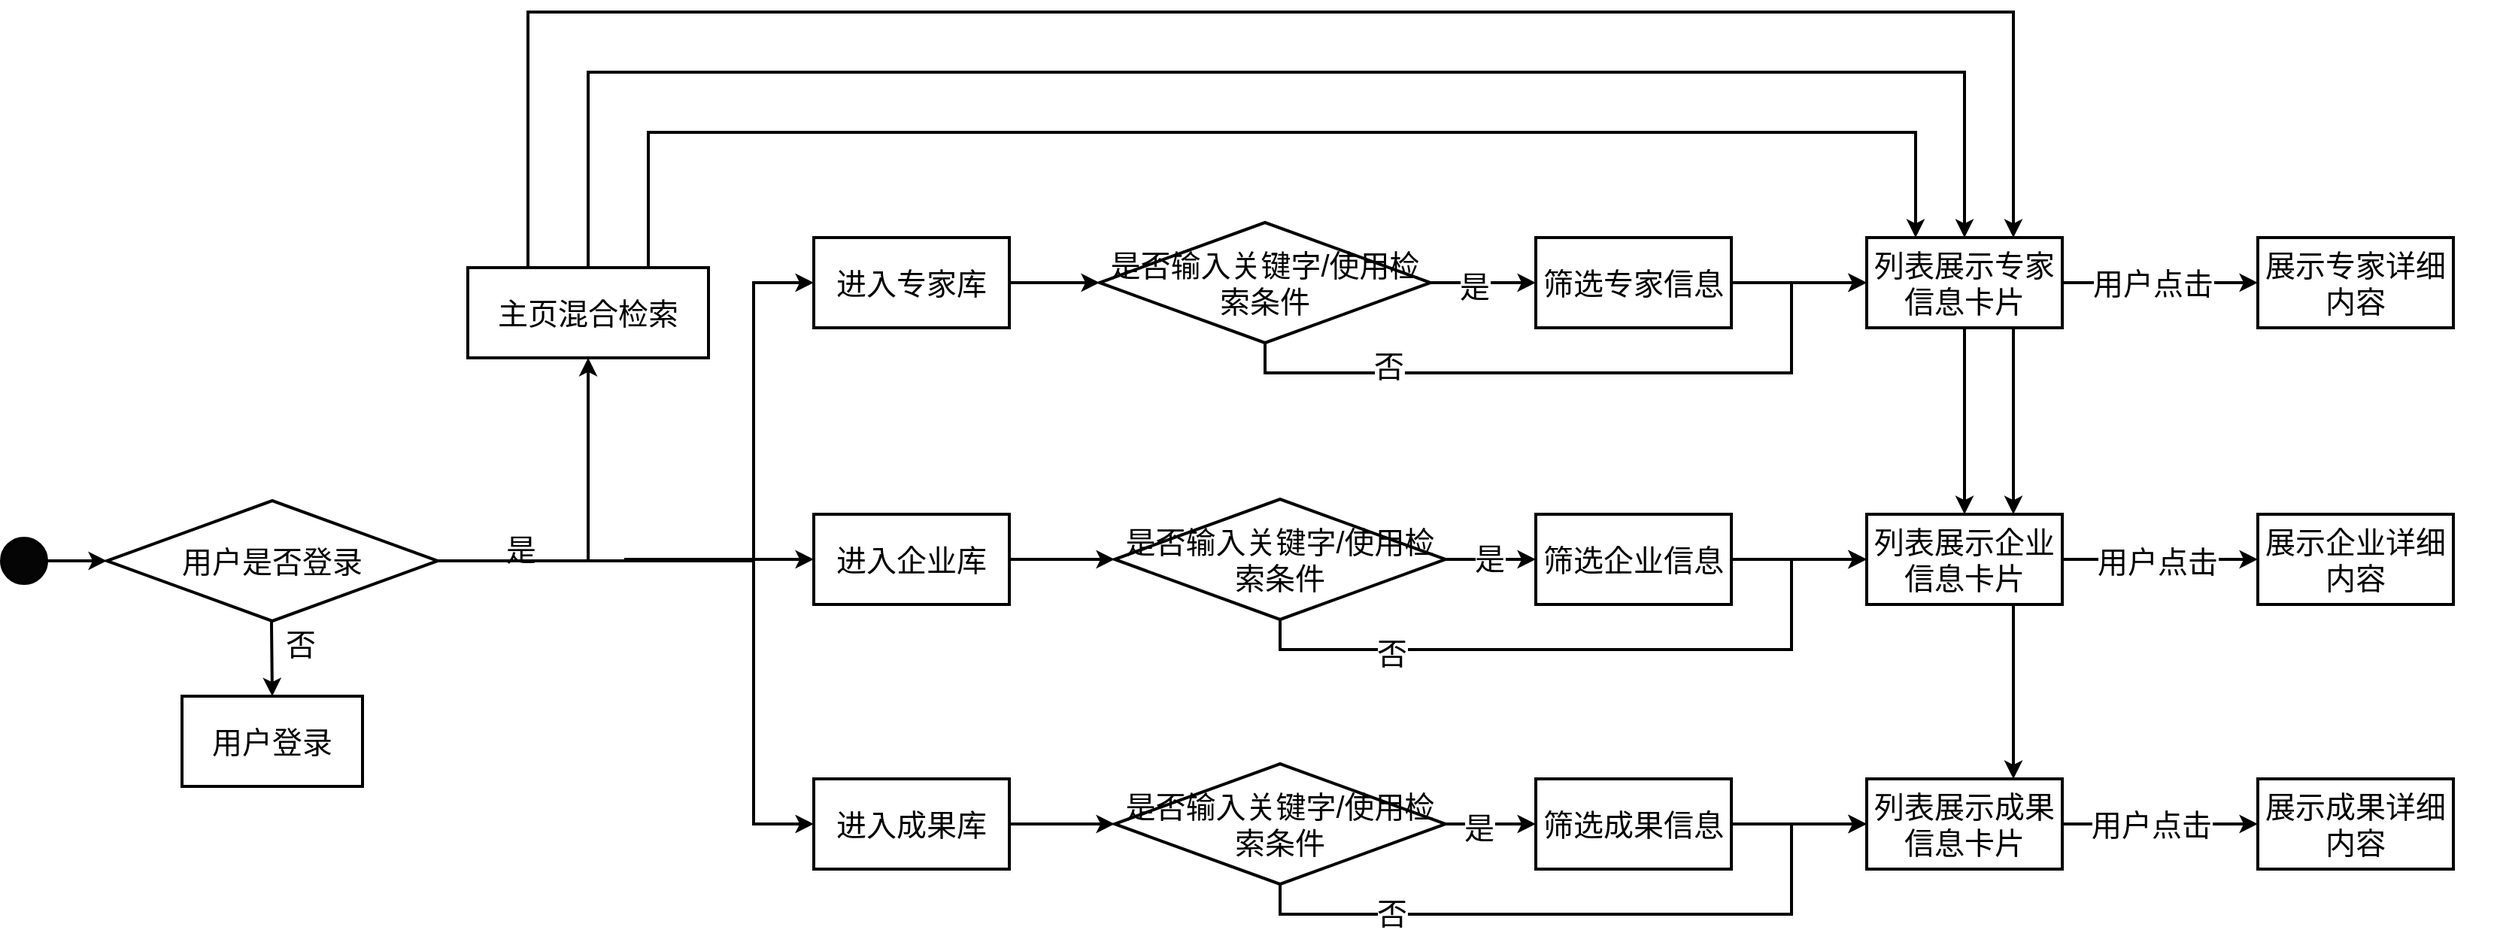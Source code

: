 <mxfile version="24.1.0" type="github">
  <diagram id="6a731a19-8d31-9384-78a2-239565b7b9f0" name="Page-1">
    <mxGraphModel dx="1892" dy="1346" grid="1" gridSize="10" guides="1" tooltips="1" connect="1" arrows="1" fold="1" page="1" pageScale="1" pageWidth="1169" pageHeight="827" background="none" math="0" shadow="0">
      <root>
        <mxCell id="0" />
        <mxCell id="1" parent="0" />
        <mxCell id="HjFKRSdiYvEhEO2Qcr20-55" value="" style="ellipse;whiteSpace=wrap;html=1;aspect=fixed;fillColor=#050505;strokeWidth=2;fontSize=20;" vertex="1" parent="1">
          <mxGeometry x="20" y="400" width="30" height="30" as="geometry" />
        </mxCell>
        <mxCell id="HjFKRSdiYvEhEO2Qcr20-96" style="edgeStyle=orthogonalEdgeStyle;rounded=0;orthogonalLoop=1;jettySize=auto;html=1;exitX=1;exitY=0.5;exitDx=0;exitDy=0;entryX=0;entryY=0.5;entryDx=0;entryDy=0;fontSize=20;strokeWidth=2;" edge="1" parent="1" source="HjFKRSdiYvEhEO2Qcr20-56" target="HjFKRSdiYvEhEO2Qcr20-67">
          <mxGeometry relative="1" as="geometry" />
        </mxCell>
        <mxCell id="HjFKRSdiYvEhEO2Qcr20-98" style="edgeStyle=orthogonalEdgeStyle;rounded=0;orthogonalLoop=1;jettySize=auto;html=1;exitX=1;exitY=0.5;exitDx=0;exitDy=0;entryX=0.5;entryY=1;entryDx=0;entryDy=0;fontSize=20;strokeWidth=2;" edge="1" parent="1" source="HjFKRSdiYvEhEO2Qcr20-56" target="HjFKRSdiYvEhEO2Qcr20-63">
          <mxGeometry relative="1" as="geometry" />
        </mxCell>
        <mxCell id="HjFKRSdiYvEhEO2Qcr20-99" value="是" style="edgeLabel;html=1;align=center;verticalAlign=middle;resizable=0;points=[];fontSize=20;" vertex="1" connectable="0" parent="HjFKRSdiYvEhEO2Qcr20-98">
          <mxGeometry x="-0.545" y="8" relative="1" as="geometry">
            <mxPoint x="1" as="offset" />
          </mxGeometry>
        </mxCell>
        <mxCell id="HjFKRSdiYvEhEO2Qcr20-100" style="edgeStyle=orthogonalEdgeStyle;rounded=0;orthogonalLoop=1;jettySize=auto;html=1;exitX=1;exitY=0.5;exitDx=0;exitDy=0;entryX=0;entryY=0.5;entryDx=0;entryDy=0;fontSize=20;strokeWidth=2;" edge="1" parent="1" source="HjFKRSdiYvEhEO2Qcr20-56" target="HjFKRSdiYvEhEO2Qcr20-69">
          <mxGeometry relative="1" as="geometry">
            <Array as="points">
              <mxPoint x="520" y="415" />
              <mxPoint x="520" y="590" />
            </Array>
          </mxGeometry>
        </mxCell>
        <mxCell id="HjFKRSdiYvEhEO2Qcr20-101" style="edgeStyle=orthogonalEdgeStyle;rounded=0;orthogonalLoop=1;jettySize=auto;html=1;exitX=1;exitY=0.5;exitDx=0;exitDy=0;entryX=0;entryY=0.5;entryDx=0;entryDy=0;fontSize=20;strokeWidth=2;" edge="1" parent="1">
          <mxGeometry relative="1" as="geometry">
            <mxPoint x="310" y="415.0" as="sourcePoint" />
            <mxPoint x="560" y="230" as="targetPoint" />
            <Array as="points">
              <mxPoint x="520" y="415" />
              <mxPoint x="520" y="230" />
            </Array>
          </mxGeometry>
        </mxCell>
        <mxCell id="HjFKRSdiYvEhEO2Qcr20-56" value="&lt;font style=&quot;font-size: 20px;&quot;&gt;用户是否登录&lt;/font&gt;" style="rhombus;whiteSpace=wrap;html=1;strokeWidth=2;fontSize=20;" vertex="1" parent="1">
          <mxGeometry x="90" y="375" width="220" height="80" as="geometry" />
        </mxCell>
        <mxCell id="HjFKRSdiYvEhEO2Qcr20-57" value="" style="group;strokeWidth=2;fontSize=20;" vertex="1" connectable="0" parent="1">
          <mxGeometry x="140" y="505" width="120" height="60" as="geometry" />
        </mxCell>
        <mxCell id="HjFKRSdiYvEhEO2Qcr20-58" value="&lt;font style=&quot;font-size: 20px;&quot;&gt;用户登录&lt;/font&gt;" style="rounded=0;whiteSpace=wrap;html=1;strokeWidth=2;fontSize=20;" vertex="1" parent="HjFKRSdiYvEhEO2Qcr20-57">
          <mxGeometry width="120" height="60" as="geometry" />
        </mxCell>
        <mxCell id="HjFKRSdiYvEhEO2Qcr20-59" value="" style="endArrow=classic;html=1;rounded=0;entryX=0.5;entryY=0;entryDx=0;entryDy=0;strokeWidth=2;fontSize=20;" edge="1" parent="1" target="HjFKRSdiYvEhEO2Qcr20-58">
          <mxGeometry width="50" height="50" relative="1" as="geometry">
            <mxPoint x="199.47" y="455" as="sourcePoint" />
            <mxPoint x="539.47" y="615" as="targetPoint" />
          </mxGeometry>
        </mxCell>
        <mxCell id="HjFKRSdiYvEhEO2Qcr20-60" value="&lt;font style=&quot;font-size: 20px;&quot;&gt;否&lt;/font&gt;" style="text;html=1;align=center;verticalAlign=middle;whiteSpace=wrap;rounded=0;strokeWidth=2;fontSize=20;" vertex="1" parent="1">
          <mxGeometry x="189.47" y="455" width="60" height="30" as="geometry" />
        </mxCell>
        <mxCell id="HjFKRSdiYvEhEO2Qcr20-61" value="" style="endArrow=classic;html=1;rounded=0;exitX=1;exitY=0.5;exitDx=0;exitDy=0;entryX=0;entryY=0.5;entryDx=0;entryDy=0;strokeWidth=2;fontSize=20;" edge="1" parent="1" source="HjFKRSdiYvEhEO2Qcr20-55" target="HjFKRSdiYvEhEO2Qcr20-56">
          <mxGeometry width="50" height="50" relative="1" as="geometry">
            <mxPoint x="360" y="570" as="sourcePoint" />
            <mxPoint x="410" y="520" as="targetPoint" />
          </mxGeometry>
        </mxCell>
        <mxCell id="HjFKRSdiYvEhEO2Qcr20-62" value="" style="group;strokeWidth=2;fontSize=20;" vertex="1" connectable="0" parent="1">
          <mxGeometry x="330" y="220" width="160" height="60" as="geometry" />
        </mxCell>
        <mxCell id="HjFKRSdiYvEhEO2Qcr20-63" value="&lt;font style=&quot;font-size: 20px;&quot;&gt;主页混合检索&lt;/font&gt;" style="rounded=0;whiteSpace=wrap;html=1;strokeWidth=2;fontSize=20;" vertex="1" parent="HjFKRSdiYvEhEO2Qcr20-62">
          <mxGeometry width="160" height="60" as="geometry" />
        </mxCell>
        <mxCell id="HjFKRSdiYvEhEO2Qcr20-64" value="" style="group;strokeWidth=2;fontSize=20;" vertex="1" connectable="0" parent="1">
          <mxGeometry x="560" y="200" width="160" height="60" as="geometry" />
        </mxCell>
        <mxCell id="HjFKRSdiYvEhEO2Qcr20-65" value="&lt;font style=&quot;font-size: 20px;&quot;&gt;进入专家库&lt;/font&gt;" style="rounded=0;whiteSpace=wrap;html=1;strokeWidth=2;fontSize=20;" vertex="1" parent="HjFKRSdiYvEhEO2Qcr20-64">
          <mxGeometry width="130" height="60" as="geometry" />
        </mxCell>
        <mxCell id="HjFKRSdiYvEhEO2Qcr20-66" value="" style="group;strokeWidth=2;fontSize=20;" vertex="1" connectable="0" parent="1">
          <mxGeometry x="560" y="384" width="160" height="60" as="geometry" />
        </mxCell>
        <mxCell id="HjFKRSdiYvEhEO2Qcr20-67" value="&lt;font style=&quot;font-size: 20px;&quot;&gt;进入企业库&lt;/font&gt;" style="rounded=0;whiteSpace=wrap;html=1;strokeWidth=2;fontSize=20;" vertex="1" parent="HjFKRSdiYvEhEO2Qcr20-66">
          <mxGeometry width="130" height="60" as="geometry" />
        </mxCell>
        <mxCell id="HjFKRSdiYvEhEO2Qcr20-68" value="" style="group;strokeWidth=2;fontSize=20;" vertex="1" connectable="0" parent="1">
          <mxGeometry x="560" y="560" width="160" height="60" as="geometry" />
        </mxCell>
        <mxCell id="HjFKRSdiYvEhEO2Qcr20-69" value="&lt;font style=&quot;font-size: 20px;&quot;&gt;进入成果库&lt;/font&gt;" style="rounded=0;whiteSpace=wrap;html=1;strokeWidth=2;fontSize=20;" vertex="1" parent="HjFKRSdiYvEhEO2Qcr20-68">
          <mxGeometry width="130" height="60" as="geometry" />
        </mxCell>
        <mxCell id="HjFKRSdiYvEhEO2Qcr20-104" style="edgeStyle=orthogonalEdgeStyle;rounded=0;orthogonalLoop=1;jettySize=auto;html=1;exitX=1;exitY=0.5;exitDx=0;exitDy=0;entryX=0;entryY=0.5;entryDx=0;entryDy=0;fontSize=20;strokeWidth=2;" edge="1" parent="1" source="HjFKRSdiYvEhEO2Qcr20-71" target="HjFKRSdiYvEhEO2Qcr20-75">
          <mxGeometry relative="1" as="geometry" />
        </mxCell>
        <mxCell id="HjFKRSdiYvEhEO2Qcr20-123" value="是" style="edgeLabel;html=1;align=center;verticalAlign=middle;resizable=0;points=[];fontSize=20;" vertex="1" connectable="0" parent="HjFKRSdiYvEhEO2Qcr20-104">
          <mxGeometry x="-0.185" y="-2" relative="1" as="geometry">
            <mxPoint as="offset" />
          </mxGeometry>
        </mxCell>
        <mxCell id="HjFKRSdiYvEhEO2Qcr20-112" style="edgeStyle=orthogonalEdgeStyle;rounded=0;orthogonalLoop=1;jettySize=auto;html=1;exitX=0.5;exitY=1;exitDx=0;exitDy=0;entryX=0;entryY=0.5;entryDx=0;entryDy=0;fontSize=20;strokeWidth=2;" edge="1" parent="1" source="HjFKRSdiYvEhEO2Qcr20-71" target="HjFKRSdiYvEhEO2Qcr20-81">
          <mxGeometry relative="1" as="geometry">
            <Array as="points">
              <mxPoint x="860" y="290" />
              <mxPoint x="1210" y="290" />
              <mxPoint x="1210" y="230" />
            </Array>
          </mxGeometry>
        </mxCell>
        <mxCell id="HjFKRSdiYvEhEO2Qcr20-122" value="否" style="edgeLabel;html=1;align=center;verticalAlign=middle;resizable=0;points=[];fontSize=20;" vertex="1" connectable="0" parent="HjFKRSdiYvEhEO2Qcr20-112">
          <mxGeometry x="-0.578" y="5" relative="1" as="geometry">
            <mxPoint as="offset" />
          </mxGeometry>
        </mxCell>
        <mxCell id="HjFKRSdiYvEhEO2Qcr20-71" value="&lt;font style=&quot;font-size: 20px;&quot;&gt;是否输入关键字/使用检索条件&lt;/font&gt;" style="rhombus;whiteSpace=wrap;html=1;strokeWidth=2;fontSize=20;" vertex="1" parent="1">
          <mxGeometry x="750" y="190" width="220" height="80" as="geometry" />
        </mxCell>
        <mxCell id="HjFKRSdiYvEhEO2Qcr20-107" style="edgeStyle=orthogonalEdgeStyle;rounded=0;orthogonalLoop=1;jettySize=auto;html=1;exitX=1;exitY=0.5;exitDx=0;exitDy=0;entryX=0;entryY=0.5;entryDx=0;entryDy=0;fontSize=20;strokeWidth=2;" edge="1" parent="1" source="HjFKRSdiYvEhEO2Qcr20-72" target="HjFKRSdiYvEhEO2Qcr20-77">
          <mxGeometry relative="1" as="geometry" />
        </mxCell>
        <mxCell id="HjFKRSdiYvEhEO2Qcr20-126" value="是" style="edgeLabel;html=1;align=center;verticalAlign=middle;resizable=0;points=[];fontSize=20;" vertex="1" connectable="0" parent="HjFKRSdiYvEhEO2Qcr20-107">
          <mxGeometry x="-0.049" y="1" relative="1" as="geometry">
            <mxPoint as="offset" />
          </mxGeometry>
        </mxCell>
        <mxCell id="HjFKRSdiYvEhEO2Qcr20-114" style="edgeStyle=orthogonalEdgeStyle;rounded=0;orthogonalLoop=1;jettySize=auto;html=1;exitX=0.5;exitY=1;exitDx=0;exitDy=0;entryX=0;entryY=0.5;entryDx=0;entryDy=0;fontSize=20;strokeWidth=2;" edge="1" parent="1" source="HjFKRSdiYvEhEO2Qcr20-72" target="HjFKRSdiYvEhEO2Qcr20-83">
          <mxGeometry relative="1" as="geometry">
            <Array as="points">
              <mxPoint x="870" y="474" />
              <mxPoint x="1210" y="474" />
              <mxPoint x="1210" y="414" />
            </Array>
          </mxGeometry>
        </mxCell>
        <mxCell id="HjFKRSdiYvEhEO2Qcr20-124" value="否" style="edgeLabel;html=1;align=center;verticalAlign=middle;resizable=0;points=[];fontSize=20;" vertex="1" connectable="0" parent="HjFKRSdiYvEhEO2Qcr20-114">
          <mxGeometry x="-0.599" y="-2" relative="1" as="geometry">
            <mxPoint as="offset" />
          </mxGeometry>
        </mxCell>
        <mxCell id="HjFKRSdiYvEhEO2Qcr20-72" value="&lt;font style=&quot;font-size: 20px;&quot;&gt;是否输入关键字/使用检索条件&lt;/font&gt;" style="rhombus;whiteSpace=wrap;html=1;strokeWidth=2;fontSize=20;" vertex="1" parent="1">
          <mxGeometry x="760" y="374" width="220" height="80" as="geometry" />
        </mxCell>
        <mxCell id="HjFKRSdiYvEhEO2Qcr20-108" style="edgeStyle=orthogonalEdgeStyle;rounded=0;orthogonalLoop=1;jettySize=auto;html=1;exitX=1;exitY=0.5;exitDx=0;exitDy=0;entryX=0;entryY=0.5;entryDx=0;entryDy=0;fontSize=20;strokeWidth=2;" edge="1" parent="1" source="HjFKRSdiYvEhEO2Qcr20-73" target="HjFKRSdiYvEhEO2Qcr20-79">
          <mxGeometry relative="1" as="geometry" />
        </mxCell>
        <mxCell id="HjFKRSdiYvEhEO2Qcr20-127" value="是" style="edgeLabel;html=1;align=center;verticalAlign=middle;resizable=0;points=[];fontSize=20;" vertex="1" connectable="0" parent="HjFKRSdiYvEhEO2Qcr20-108">
          <mxGeometry x="-0.287" y="-2" relative="1" as="geometry">
            <mxPoint as="offset" />
          </mxGeometry>
        </mxCell>
        <mxCell id="HjFKRSdiYvEhEO2Qcr20-115" style="edgeStyle=orthogonalEdgeStyle;rounded=0;orthogonalLoop=1;jettySize=auto;html=1;exitX=0.5;exitY=1;exitDx=0;exitDy=0;entryX=0;entryY=0.5;entryDx=0;entryDy=0;fontSize=20;strokeWidth=2;" edge="1" parent="1" source="HjFKRSdiYvEhEO2Qcr20-73" target="HjFKRSdiYvEhEO2Qcr20-85">
          <mxGeometry relative="1" as="geometry">
            <Array as="points">
              <mxPoint x="870" y="650" />
              <mxPoint x="1210" y="650" />
              <mxPoint x="1210" y="590" />
            </Array>
          </mxGeometry>
        </mxCell>
        <mxCell id="HjFKRSdiYvEhEO2Qcr20-125" value="否" style="edgeLabel;html=1;align=center;verticalAlign=middle;resizable=0;points=[];fontSize=20;" vertex="1" connectable="0" parent="HjFKRSdiYvEhEO2Qcr20-115">
          <mxGeometry x="-0.599" y="1" relative="1" as="geometry">
            <mxPoint as="offset" />
          </mxGeometry>
        </mxCell>
        <mxCell id="HjFKRSdiYvEhEO2Qcr20-73" value="&lt;font style=&quot;font-size: 20px;&quot;&gt;是否输入关键字/使用检索条件&lt;/font&gt;" style="rhombus;whiteSpace=wrap;html=1;strokeWidth=2;fontSize=20;" vertex="1" parent="1">
          <mxGeometry x="760" y="550" width="220" height="80" as="geometry" />
        </mxCell>
        <mxCell id="HjFKRSdiYvEhEO2Qcr20-74" value="" style="group;strokeWidth=2;fontSize=20;" vertex="1" connectable="0" parent="1">
          <mxGeometry x="1040" y="200" width="160" height="60" as="geometry" />
        </mxCell>
        <mxCell id="HjFKRSdiYvEhEO2Qcr20-75" value="&lt;font style=&quot;font-size: 20px;&quot;&gt;筛选专家信息&lt;/font&gt;" style="rounded=0;whiteSpace=wrap;html=1;strokeWidth=2;fontSize=20;" vertex="1" parent="HjFKRSdiYvEhEO2Qcr20-74">
          <mxGeometry width="130" height="60" as="geometry" />
        </mxCell>
        <mxCell id="HjFKRSdiYvEhEO2Qcr20-76" value="" style="group;strokeWidth=2;fontSize=20;" vertex="1" connectable="0" parent="1">
          <mxGeometry x="1040" y="384" width="160" height="60" as="geometry" />
        </mxCell>
        <mxCell id="HjFKRSdiYvEhEO2Qcr20-77" value="&lt;font style=&quot;font-size: 20px;&quot;&gt;筛选企业信息&lt;/font&gt;" style="rounded=0;whiteSpace=wrap;html=1;strokeWidth=2;fontSize=20;" vertex="1" parent="HjFKRSdiYvEhEO2Qcr20-76">
          <mxGeometry width="130" height="60" as="geometry" />
        </mxCell>
        <mxCell id="HjFKRSdiYvEhEO2Qcr20-78" value="" style="group;strokeWidth=2;fontSize=20;" vertex="1" connectable="0" parent="1">
          <mxGeometry x="1040" y="560" width="160" height="60" as="geometry" />
        </mxCell>
        <mxCell id="HjFKRSdiYvEhEO2Qcr20-79" value="&lt;font style=&quot;font-size: 20px;&quot;&gt;筛选成果信息&lt;/font&gt;" style="rounded=0;whiteSpace=wrap;html=1;strokeWidth=2;fontSize=20;" vertex="1" parent="HjFKRSdiYvEhEO2Qcr20-78">
          <mxGeometry width="130" height="60" as="geometry" />
        </mxCell>
        <mxCell id="HjFKRSdiYvEhEO2Qcr20-80" value="" style="group;strokeWidth=2;fontSize=20;" vertex="1" connectable="0" parent="1">
          <mxGeometry x="1260" y="200" width="160" height="60" as="geometry" />
        </mxCell>
        <mxCell id="HjFKRSdiYvEhEO2Qcr20-81" value="&lt;font style=&quot;font-size: 20px;&quot;&gt;列表展示专家信息卡片&lt;/font&gt;" style="rounded=0;whiteSpace=wrap;html=1;strokeWidth=2;fontSize=20;" vertex="1" parent="HjFKRSdiYvEhEO2Qcr20-80">
          <mxGeometry width="130" height="60" as="geometry" />
        </mxCell>
        <mxCell id="HjFKRSdiYvEhEO2Qcr20-82" value="" style="group;strokeWidth=2;fontSize=20;" vertex="1" connectable="0" parent="1">
          <mxGeometry x="1260" y="384" width="160" height="60" as="geometry" />
        </mxCell>
        <mxCell id="HjFKRSdiYvEhEO2Qcr20-83" value="&lt;font style=&quot;font-size: 20px;&quot;&gt;列表展示企业信息卡片&lt;/font&gt;" style="rounded=0;whiteSpace=wrap;html=1;strokeWidth=2;fontSize=20;" vertex="1" parent="HjFKRSdiYvEhEO2Qcr20-82">
          <mxGeometry width="130" height="60" as="geometry" />
        </mxCell>
        <mxCell id="HjFKRSdiYvEhEO2Qcr20-84" value="" style="group;strokeWidth=2;fontSize=20;" vertex="1" connectable="0" parent="1">
          <mxGeometry x="1260" y="560" width="160" height="60" as="geometry" />
        </mxCell>
        <mxCell id="HjFKRSdiYvEhEO2Qcr20-85" value="&lt;font style=&quot;font-size: 20px;&quot;&gt;列表展示成果信息卡片&lt;/font&gt;" style="rounded=0;whiteSpace=wrap;html=1;strokeWidth=2;fontSize=20;" vertex="1" parent="HjFKRSdiYvEhEO2Qcr20-84">
          <mxGeometry width="130" height="60" as="geometry" />
        </mxCell>
        <mxCell id="HjFKRSdiYvEhEO2Qcr20-90" value="" style="group;strokeWidth=2;fontSize=20;" vertex="1" connectable="0" parent="1">
          <mxGeometry x="1520" y="200" width="160" height="60" as="geometry" />
        </mxCell>
        <mxCell id="HjFKRSdiYvEhEO2Qcr20-91" value="&lt;font style=&quot;font-size: 20px;&quot;&gt;展示专家详细内容&lt;/font&gt;" style="rounded=0;whiteSpace=wrap;html=1;strokeWidth=2;fontSize=20;" vertex="1" parent="HjFKRSdiYvEhEO2Qcr20-90">
          <mxGeometry width="130" height="60" as="geometry" />
        </mxCell>
        <mxCell id="HjFKRSdiYvEhEO2Qcr20-92" value="" style="group;strokeWidth=2;fontSize=20;" vertex="1" connectable="0" parent="1">
          <mxGeometry x="1520" y="384" width="160" height="60" as="geometry" />
        </mxCell>
        <mxCell id="HjFKRSdiYvEhEO2Qcr20-93" value="&lt;font style=&quot;font-size: 20px;&quot;&gt;展示企业详细内容&lt;/font&gt;" style="rounded=0;whiteSpace=wrap;html=1;strokeWidth=2;fontSize=20;" vertex="1" parent="HjFKRSdiYvEhEO2Qcr20-92">
          <mxGeometry width="130" height="60" as="geometry" />
        </mxCell>
        <mxCell id="HjFKRSdiYvEhEO2Qcr20-94" value="" style="group;strokeWidth=2;fontSize=20;" vertex="1" connectable="0" parent="1">
          <mxGeometry x="1520" y="560" width="160" height="60" as="geometry" />
        </mxCell>
        <mxCell id="HjFKRSdiYvEhEO2Qcr20-95" value="&lt;font style=&quot;font-size: 20px;&quot;&gt;展示成果详细内容&lt;/font&gt;" style="rounded=0;whiteSpace=wrap;html=1;strokeWidth=2;fontSize=20;" vertex="1" parent="HjFKRSdiYvEhEO2Qcr20-94">
          <mxGeometry width="130" height="60" as="geometry" />
        </mxCell>
        <mxCell id="HjFKRSdiYvEhEO2Qcr20-102" style="edgeStyle=orthogonalEdgeStyle;rounded=0;orthogonalLoop=1;jettySize=auto;html=1;exitX=1;exitY=0.5;exitDx=0;exitDy=0;entryX=0;entryY=0.5;entryDx=0;entryDy=0;fontSize=20;strokeWidth=2;" edge="1" parent="1" source="HjFKRSdiYvEhEO2Qcr20-65" target="HjFKRSdiYvEhEO2Qcr20-71">
          <mxGeometry relative="1" as="geometry" />
        </mxCell>
        <mxCell id="HjFKRSdiYvEhEO2Qcr20-103" style="edgeStyle=orthogonalEdgeStyle;rounded=0;orthogonalLoop=1;jettySize=auto;html=1;exitX=1;exitY=0.5;exitDx=0;exitDy=0;entryX=0;entryY=0.5;entryDx=0;entryDy=0;fontSize=20;strokeWidth=2;" edge="1" parent="1" source="HjFKRSdiYvEhEO2Qcr20-67" target="HjFKRSdiYvEhEO2Qcr20-72">
          <mxGeometry relative="1" as="geometry" />
        </mxCell>
        <mxCell id="HjFKRSdiYvEhEO2Qcr20-105" style="edgeStyle=orthogonalEdgeStyle;rounded=0;orthogonalLoop=1;jettySize=auto;html=1;exitX=1;exitY=0.5;exitDx=0;exitDy=0;entryX=0;entryY=0.5;entryDx=0;entryDy=0;fontSize=20;strokeWidth=2;" edge="1" parent="1" source="HjFKRSdiYvEhEO2Qcr20-75" target="HjFKRSdiYvEhEO2Qcr20-81">
          <mxGeometry relative="1" as="geometry" />
        </mxCell>
        <mxCell id="HjFKRSdiYvEhEO2Qcr20-109" style="edgeStyle=orthogonalEdgeStyle;rounded=0;orthogonalLoop=1;jettySize=auto;html=1;exitX=1;exitY=0.5;exitDx=0;exitDy=0;entryX=0;entryY=0.5;entryDx=0;entryDy=0;fontSize=20;strokeWidth=2;" edge="1" parent="1" source="HjFKRSdiYvEhEO2Qcr20-69" target="HjFKRSdiYvEhEO2Qcr20-73">
          <mxGeometry relative="1" as="geometry" />
        </mxCell>
        <mxCell id="HjFKRSdiYvEhEO2Qcr20-110" style="edgeStyle=orthogonalEdgeStyle;rounded=0;orthogonalLoop=1;jettySize=auto;html=1;exitX=1;exitY=0.5;exitDx=0;exitDy=0;entryX=0;entryY=0.5;entryDx=0;entryDy=0;fontSize=20;strokeWidth=2;" edge="1" parent="1" source="HjFKRSdiYvEhEO2Qcr20-79" target="HjFKRSdiYvEhEO2Qcr20-85">
          <mxGeometry relative="1" as="geometry" />
        </mxCell>
        <mxCell id="HjFKRSdiYvEhEO2Qcr20-111" style="edgeStyle=orthogonalEdgeStyle;rounded=0;orthogonalLoop=1;jettySize=auto;html=1;exitX=1;exitY=0.5;exitDx=0;exitDy=0;entryX=0;entryY=0.5;entryDx=0;entryDy=0;fontSize=20;strokeWidth=2;" edge="1" parent="1" source="HjFKRSdiYvEhEO2Qcr20-77" target="HjFKRSdiYvEhEO2Qcr20-83">
          <mxGeometry relative="1" as="geometry" />
        </mxCell>
        <mxCell id="HjFKRSdiYvEhEO2Qcr20-119" style="edgeStyle=orthogonalEdgeStyle;rounded=0;orthogonalLoop=1;jettySize=auto;html=1;exitX=0.5;exitY=1;exitDx=0;exitDy=0;entryX=0.5;entryY=0;entryDx=0;entryDy=0;fontSize=20;strokeWidth=2;" edge="1" parent="1" source="HjFKRSdiYvEhEO2Qcr20-81" target="HjFKRSdiYvEhEO2Qcr20-83">
          <mxGeometry relative="1" as="geometry" />
        </mxCell>
        <mxCell id="HjFKRSdiYvEhEO2Qcr20-120" style="edgeStyle=orthogonalEdgeStyle;rounded=0;orthogonalLoop=1;jettySize=auto;html=1;exitX=0.75;exitY=1;exitDx=0;exitDy=0;entryX=0.75;entryY=0;entryDx=0;entryDy=0;fontSize=20;strokeWidth=2;" edge="1" parent="1" source="HjFKRSdiYvEhEO2Qcr20-81" target="HjFKRSdiYvEhEO2Qcr20-83">
          <mxGeometry relative="1" as="geometry" />
        </mxCell>
        <mxCell id="HjFKRSdiYvEhEO2Qcr20-121" style="edgeStyle=orthogonalEdgeStyle;rounded=0;orthogonalLoop=1;jettySize=auto;html=1;exitX=0.75;exitY=1;exitDx=0;exitDy=0;entryX=0.75;entryY=0;entryDx=0;entryDy=0;fontSize=20;strokeWidth=2;" edge="1" parent="1" source="HjFKRSdiYvEhEO2Qcr20-83" target="HjFKRSdiYvEhEO2Qcr20-85">
          <mxGeometry relative="1" as="geometry" />
        </mxCell>
        <mxCell id="HjFKRSdiYvEhEO2Qcr20-128" style="edgeStyle=orthogonalEdgeStyle;rounded=0;orthogonalLoop=1;jettySize=auto;html=1;exitX=1;exitY=0.5;exitDx=0;exitDy=0;entryX=0;entryY=0.5;entryDx=0;entryDy=0;fontSize=20;strokeWidth=2;" edge="1" parent="1" source="HjFKRSdiYvEhEO2Qcr20-81" target="HjFKRSdiYvEhEO2Qcr20-91">
          <mxGeometry relative="1" as="geometry" />
        </mxCell>
        <mxCell id="HjFKRSdiYvEhEO2Qcr20-131" value="用户点击" style="edgeLabel;html=1;align=center;verticalAlign=middle;resizable=0;points=[];fontSize=20;" vertex="1" connectable="0" parent="HjFKRSdiYvEhEO2Qcr20-128">
          <mxGeometry x="-0.078" relative="1" as="geometry">
            <mxPoint as="offset" />
          </mxGeometry>
        </mxCell>
        <mxCell id="HjFKRSdiYvEhEO2Qcr20-129" style="edgeStyle=orthogonalEdgeStyle;rounded=0;orthogonalLoop=1;jettySize=auto;html=1;exitX=1;exitY=0.5;exitDx=0;exitDy=0;entryX=0;entryY=0.5;entryDx=0;entryDy=0;fontSize=20;strokeWidth=2;" edge="1" parent="1" source="HjFKRSdiYvEhEO2Qcr20-83" target="HjFKRSdiYvEhEO2Qcr20-93">
          <mxGeometry relative="1" as="geometry" />
        </mxCell>
        <mxCell id="HjFKRSdiYvEhEO2Qcr20-132" value="用户点击" style="edgeLabel;html=1;align=center;verticalAlign=middle;resizable=0;points=[];fontSize=20;" vertex="1" connectable="0" parent="HjFKRSdiYvEhEO2Qcr20-129">
          <mxGeometry x="-0.034" y="-1" relative="1" as="geometry">
            <mxPoint as="offset" />
          </mxGeometry>
        </mxCell>
        <mxCell id="HjFKRSdiYvEhEO2Qcr20-130" style="edgeStyle=orthogonalEdgeStyle;rounded=0;orthogonalLoop=1;jettySize=auto;html=1;exitX=1;exitY=0.5;exitDx=0;exitDy=0;entryX=0;entryY=0.5;entryDx=0;entryDy=0;fontSize=20;strokeWidth=2;" edge="1" parent="1" source="HjFKRSdiYvEhEO2Qcr20-85" target="HjFKRSdiYvEhEO2Qcr20-95">
          <mxGeometry relative="1" as="geometry" />
        </mxCell>
        <mxCell id="HjFKRSdiYvEhEO2Qcr20-133" value="用户点击" style="edgeLabel;html=1;align=center;verticalAlign=middle;resizable=0;points=[];fontSize=20;" vertex="1" connectable="0" parent="HjFKRSdiYvEhEO2Qcr20-130">
          <mxGeometry x="-0.1" relative="1" as="geometry">
            <mxPoint as="offset" />
          </mxGeometry>
        </mxCell>
        <mxCell id="HjFKRSdiYvEhEO2Qcr20-134" style="edgeStyle=orthogonalEdgeStyle;rounded=0;orthogonalLoop=1;jettySize=auto;html=1;exitX=0.5;exitY=0;exitDx=0;exitDy=0;entryX=0.5;entryY=0;entryDx=0;entryDy=0;fontSize=20;strokeWidth=2;" edge="1" parent="1" source="HjFKRSdiYvEhEO2Qcr20-63" target="HjFKRSdiYvEhEO2Qcr20-81">
          <mxGeometry relative="1" as="geometry">
            <Array as="points">
              <mxPoint x="410" y="90" />
              <mxPoint x="1325" y="90" />
            </Array>
          </mxGeometry>
        </mxCell>
        <mxCell id="HjFKRSdiYvEhEO2Qcr20-135" style="edgeStyle=orthogonalEdgeStyle;rounded=0;orthogonalLoop=1;jettySize=auto;html=1;exitX=0.75;exitY=0;exitDx=0;exitDy=0;entryX=0.25;entryY=0;entryDx=0;entryDy=0;fontSize=20;strokeWidth=2;" edge="1" parent="1" source="HjFKRSdiYvEhEO2Qcr20-63" target="HjFKRSdiYvEhEO2Qcr20-81">
          <mxGeometry relative="1" as="geometry">
            <Array as="points">
              <mxPoint x="450" y="130" />
              <mxPoint x="1293" y="130" />
            </Array>
          </mxGeometry>
        </mxCell>
        <mxCell id="HjFKRSdiYvEhEO2Qcr20-136" style="edgeStyle=orthogonalEdgeStyle;rounded=0;orthogonalLoop=1;jettySize=auto;html=1;exitX=0.25;exitY=0;exitDx=0;exitDy=0;entryX=0.75;entryY=0;entryDx=0;entryDy=0;fontSize=20;strokeWidth=2;" edge="1" parent="1" source="HjFKRSdiYvEhEO2Qcr20-63" target="HjFKRSdiYvEhEO2Qcr20-81">
          <mxGeometry relative="1" as="geometry">
            <Array as="points">
              <mxPoint x="370" y="50" />
              <mxPoint x="1358" y="50" />
            </Array>
          </mxGeometry>
        </mxCell>
      </root>
    </mxGraphModel>
  </diagram>
</mxfile>
